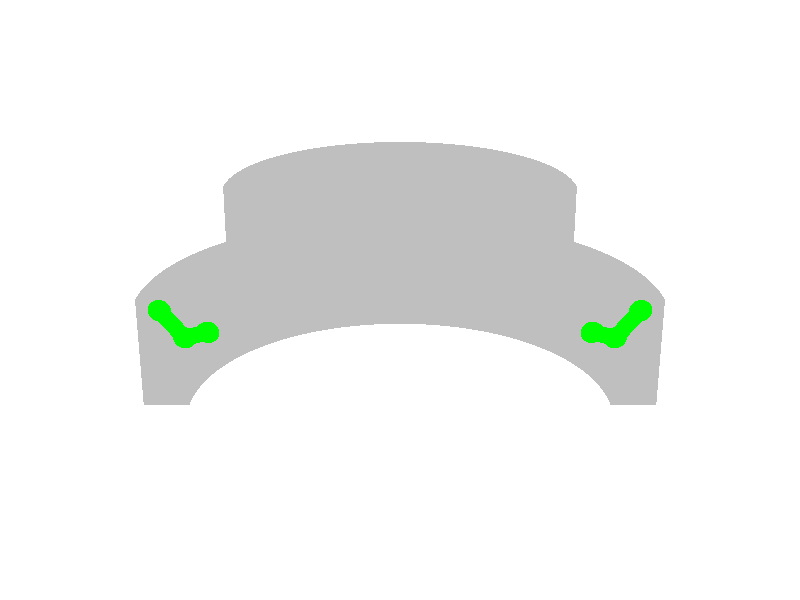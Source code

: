 camera { location <0, -100, 40> look_at 0 angle 35 }
light_source { <100, -200, -150>, 1 }
light_source { <-100, -200, 150>, 1 }
background { rgb<1,1,1> }
#declare FliGN =
sphere{<0,0,0>,1
    pigment { rgb <0,1,0> }
    finish {
       ambient .2
       diffuse .6
       }
       no_shadow
    }
#declare FliGM =
sphere{<0,0,0>,1
    pigment { rgb <0,1,0> }
    finish {
       ambient .2
       diffuse .6
       }
       no_shadow
    }
#declare FliGC =
sphere{<0,0,0>,1
    pigment { rgb <0,1,0> }
    finish {
       ambient .2
       diffuse .6
       }
       no_shadow
    }
difference{
cylinder { <0,0,0> <0,0,10> 14.5 pigment{rgbt<0.75,0.75,0.75,0.75>} }
box { <-100,0,-100> <100,-100,100> pigment{rgbt<0.75,0.75,0.75,0.75>} translate<0,0.001,0>}
}
difference{
difference{
    cylinder { <0,0,0> <0,0,-10> 22.5 pigment{rgbt<0.75,0.75,0.75,0.75>} }
merge{
    cylinder { <0,0,1> <0,0,-2> 18.5 pigment{rgbt<0.75,0.75,0.75,0.75>} }
    cylinder { <0,0,1> <0,0,-11> 15.5 pigment{rgbt<0.75,0.75,0.75,0.75>} }
    cylinder { <0,0,-5> <0,0,-11> 18.5 pigment{rgbt<0.75,0.75,0.75,0.75>} }
    }
}
box { <-100,0,-100> <100,-100,100> pigment{rgbt<0.75,0.75,0.75,0.75>} translate<0,0.001,0>}
    no_shadow
}
difference{merge{
object {FliGN translate <16.5,0.0,-3>}
object {FliGM translate <18.5,0.0,-3.5>}
object {FliGC translate <20.5,0.0,-1>}
cylinder {<16.5,0.0,-3> <18.5,0.0,-3.5> 0.75     pigment { rgb <0,1,0> }
    finish {
       ambient .2
       diffuse .6
       }
       no_shadow
 no_shadow}
cylinder {<18.5,0.0,-3.5> <20.5,0.0,-1> 0.75     pigment { rgb <0,1,0> }
    finish {
       ambient .2
       diffuse .6
       }
       no_shadow
 no_shadow}
} box { <-100,0,-100> <100,-100,100>     pigment { rgb <0,1,0> }
    finish {
       ambient .2
       diffuse .6
       }
       no_shadow
}
}

difference{merge{
object {FliGN translate <16.0205399875,3.94870846074,-3>}
object {FliGM translate <17.9624236224,4.42733978932,-3.5>}
object {FliGC translate <20.1509485435,3.76686511524,-1>}
cylinder {<16.0205399875,3.94870846074,-3> <17.9624236224,4.42733978932,-3.5> 0.75     pigment { rgb <0,1,0> }
    finish {
       ambient .2
       diffuse .6
       }
       no_shadow
 no_shadow}
cylinder {<17.9624236224,4.42733978932,-3.5> <20.1509485435,3.76686511524,-1> 0.75     pigment { rgb <0,1,0> }
    finish {
       ambient .2
       diffuse .6
       }
       no_shadow
 no_shadow}
} box { <-100,0,-100> <100,-100,100>     pigment { rgb <0,1,0> }
    finish {
       ambient .2
       diffuse .6
       }
       no_shadow
}
}

difference{merge{
object {FliGN translate <14.6100244233,7.66793233872,-3>}
object {FliGM translate <16.3809364746,8.59737868281,-3.5>}
object {FliGC translate <19.1156807028,7.40545415684,-1>}
cylinder {<14.6100244233,7.66793233872,-3> <16.3809364746,8.59737868281,-3.5> 0.75     pigment { rgb <0,1,0> }
    finish {
       ambient .2
       diffuse .6
       }
       no_shadow
 no_shadow}
cylinder {<16.3809364746,8.59737868281,-3.5> <19.1156807028,7.40545415684,-1> 0.75     pigment { rgb <0,1,0> }
    finish {
       ambient .2
       diffuse .6
       }
       no_shadow
 no_shadow}
} box { <-100,0,-100> <100,-100,100>     pigment { rgb <0,1,0> }
    finish {
       ambient .2
       diffuse .6
       }
       no_shadow
}
}

difference{merge{
object {FliGN translate <12.3504273448,10.941523861,-3>}
object {FliGM translate <13.8474488412,12.2677691775,-3.5>}
object {FliGC translate <15.149682803,13.8107606948,-1>}
cylinder {<12.3504273448,10.941523861,-3> <13.8474488412,12.2677691775,-3.5> 0.75     pigment { rgb <0,1,0> }
    finish {
       ambient .2
       diffuse .6
       }
       no_shadow
 no_shadow}
cylinder {<13.8474488412,12.2677691775,-3.5> <15.149682803,13.8107606948,-1> 0.75     pigment { rgb <0,1,0> }
    finish {
       ambient .2
       diffuse .6
       }
       no_shadow
 no_shadow}
} box { <-100,0,-100> <100,-100,100>     pigment { rgb <0,1,0> }
    finish {
       ambient .2
       diffuse .6
       }
       no_shadow
}
}

difference{merge{
object {FliGN translate <9.37306832106,13.5792337872,-3>}
object {FliGM translate <10.5091978145,15.225201519,-3.5>}
object {FliGC translate <12.3540100458,16.3593531592,-1>}
cylinder {<9.37306832106,13.5792337872,-3> <10.5091978145,15.225201519,-3.5> 0.75     pigment { rgb <0,1,0> }
    finish {
       ambient .2
       diffuse .6
       }
       no_shadow
 no_shadow}
cylinder {<10.5091978145,15.225201519,-3.5> <12.3540100458,16.3593531592,-1> 0.75     pigment { rgb <0,1,0> }
    finish {
       ambient .2
       diffuse .6
       }
       no_shadow
 no_shadow}
} box { <-100,0,-100> <100,-100,100>     pigment { rgb <0,1,0> }
    finish {
       ambient .2
       diffuse .6
       }
       no_shadow
}
}

difference{merge{
object {FliGN translate <5.8509806362,15.4277680043,-3>}
object {FliGM translate <6.56019041029,17.2978004897,-3.5>}
object {FliGC translate <9.13763629342,18.3508474728,-1>}
cylinder {<5.8509806362,15.4277680043,-3> <6.56019041029,17.2978004897,-3.5> 0.75     pigment { rgb <0,1,0> }
    finish {
       ambient .2
       diffuse .6
       }
       no_shadow
 no_shadow}
cylinder {<6.56019041029,17.2978004897,-3.5> <9.13763629342,18.3508474728,-1> 0.75     pigment { rgb <0,1,0> }
    finish {
       ambient .2
       diffuse .6
       }
       no_shadow
 no_shadow}
} box { <-100,0,-100> <100,-100,100>     pigment { rgb <0,1,0> }
    finish {
       ambient .2
       diffuse .6
       }
       no_shadow
}
}

difference{merge{
object {FliGN translate <1.98885522421,16.3796964226,-3>}
object {FliGM translate <2.22992858472,18.3651141708,-3.5>}
object {FliGC translate <1.891501369,20.412550614,-1>}
cylinder {<1.98885522421,16.3796964226,-3> <2.22992858472,18.3651141708,-3.5> 0.75     pigment { rgb <0,1,0> }
    finish {
       ambient .2
       diffuse .6
       }
       no_shadow
 no_shadow}
cylinder {<2.22992858472,18.3651141708,-3.5> <1.891501369,20.412550614,-1> 0.75     pigment { rgb <0,1,0> }
    finish {
       ambient .2
       diffuse .6
       }
       no_shadow
 no_shadow}
} box { <-100,0,-100> <100,-100,100>     pigment { rgb <0,1,0> }
    finish {
       ambient .2
       diffuse .6
       }
       no_shadow
}
}

difference{merge{
object {FliGN translate <-1.98885522421,16.3796964226,-3>}
object {FliGM translate <-2.22992858472,18.3651141708,-3.5>}
object {FliGC translate <-1.891501369,20.412550614,-1>}
cylinder {<-1.98885522421,16.3796964226,-3> <-2.22992858472,18.3651141708,-3.5> 0.75     pigment { rgb <0,1,0> }
    finish {
       ambient .2
       diffuse .6
       }
       no_shadow
 no_shadow}
cylinder {<-2.22992858472,18.3651141708,-3.5> <-1.891501369,20.412550614,-1> 0.75     pigment { rgb <0,1,0> }
    finish {
       ambient .2
       diffuse .6
       }
       no_shadow
 no_shadow}
} box { <-100,0,-100> <100,-100,100>     pigment { rgb <0,1,0> }
    finish {
       ambient .2
       diffuse .6
       }
       no_shadow
}
}

difference{merge{
object {FliGN translate <-5.8509806362,15.4277680043,-3>}
object {FliGM translate <-6.56019041029,17.2978004897,-3.5>}
object {FliGC translate <-5.61009129648,19.717425685,-1>}
cylinder {<-5.8509806362,15.4277680043,-3> <-6.56019041029,17.2978004897,-3.5> 0.75     pigment { rgb <0,1,0> }
    finish {
       ambient .2
       diffuse .6
       }
       no_shadow
 no_shadow}
cylinder {<-6.56019041029,17.2978004897,-3.5> <-5.61009129648,19.717425685,-1> 0.75     pigment { rgb <0,1,0> }
    finish {
       ambient .2
       diffuse .6
       }
       no_shadow
 no_shadow}
} box { <-100,0,-100> <100,-100,100>     pigment { rgb <0,1,0> }
    finish {
       ambient .2
       diffuse .6
       }
       no_shadow
}
}

difference{merge{
object {FliGN translate <-9.37306832106,13.5792337872,-3>}
object {FliGM translate <-10.5091978145,15.225201519,-3.5>}
object {FliGC translate <-12.3540100458,16.3593531592,-1>}
cylinder {<-9.37306832106,13.5792337872,-3> <-10.5091978145,15.225201519,-3.5> 0.75     pigment { rgb <0,1,0> }
    finish {
       ambient .2
       diffuse .6
       }
       no_shadow
 no_shadow}
cylinder {<-10.5091978145,15.225201519,-3.5> <-12.3540100458,16.3593531592,-1> 0.75     pigment { rgb <0,1,0> }
    finish {
       ambient .2
       diffuse .6
       }
       no_shadow
 no_shadow}
} box { <-100,0,-100> <100,-100,100>     pigment { rgb <0,1,0> }
    finish {
       ambient .2
       diffuse .6
       }
       no_shadow
}
}

difference{merge{
object {FliGN translate <-12.3504273448,10.941523861,-3>}
object {FliGM translate <-13.8474488412,12.2677691775,-3.5>}
object {FliGC translate <-15.149682803,13.8107606948,-1>}
cylinder {<-12.3504273448,10.941523861,-3> <-13.8474488412,12.2677691775,-3.5> 0.75     pigment { rgb <0,1,0> }
    finish {
       ambient .2
       diffuse .6
       }
       no_shadow
 no_shadow}
cylinder {<-13.8474488412,12.2677691775,-3.5> <-15.149682803,13.8107606948,-1> 0.75     pigment { rgb <0,1,0> }
    finish {
       ambient .2
       diffuse .6
       }
       no_shadow
 no_shadow}
} box { <-100,0,-100> <100,-100,100>     pigment { rgb <0,1,0> }
    finish {
       ambient .2
       diffuse .6
       }
       no_shadow
}
}

difference{merge{
object {FliGN translate <-14.6100244233,7.66793233872,-3>}
object {FliGM translate <-16.3809364746,8.59737868281,-3.5>}
object {FliGC translate <-17.4294512825,10.791859339,-1>}
cylinder {<-14.6100244233,7.66793233872,-3> <-16.3809364746,8.59737868281,-3.5> 0.75     pigment { rgb <0,1,0> }
    finish {
       ambient .2
       diffuse .6
       }
       no_shadow
 no_shadow}
cylinder {<-16.3809364746,8.59737868281,-3.5> <-17.4294512825,10.791859339,-1> 0.75     pigment { rgb <0,1,0> }
    finish {
       ambient .2
       diffuse .6
       }
       no_shadow
 no_shadow}
} box { <-100,0,-100> <100,-100,100>     pigment { rgb <0,1,0> }
    finish {
       ambient .2
       diffuse .6
       }
       no_shadow
}
}

difference{merge{
object {FliGN translate <-16.0205399875,3.94870846074,-3>}
object {FliGM translate <-17.9624236224,4.42733978932,-3.5>}
object {FliGC translate <-20.1509485435,3.76686511524,-1>}
cylinder {<-16.0205399875,3.94870846074,-3> <-17.9624236224,4.42733978932,-3.5> 0.75     pigment { rgb <0,1,0> }
    finish {
       ambient .2
       diffuse .6
       }
       no_shadow
 no_shadow}
cylinder {<-17.9624236224,4.42733978932,-3.5> <-20.1509485435,3.76686511524,-1> 0.75     pigment { rgb <0,1,0> }
    finish {
       ambient .2
       diffuse .6
       }
       no_shadow
 no_shadow}
} box { <-100,0,-100> <100,-100,100>     pigment { rgb <0,1,0> }
    finish {
       ambient .2
       diffuse .6
       }
       no_shadow
}
}

difference{merge{
object {FliGN translate <-16.5,2.02066721859e-15,-3>}
object {FliGM translate <-18.5,2.26559657842e-15,-3.5>}
object {FliGC translate <-20.5,2.51052593825e-15,-1>}
cylinder {<-16.5,2.02066721859e-15,-3> <-18.5,2.26559657842e-15,-3.5> 0.75     pigment { rgb <0,1,0> }
    finish {
       ambient .2
       diffuse .6
       }
       no_shadow
 no_shadow}
cylinder {<-18.5,2.26559657842e-15,-3.5> <-20.5,2.51052593825e-15,-1> 0.75     pigment { rgb <0,1,0> }
    finish {
       ambient .2
       diffuse .6
       }
       no_shadow
 no_shadow}
} box { <-100,0,-100> <100,-100,100>     pigment { rgb <0,1,0> }
    finish {
       ambient .2
       diffuse .6
       }
       no_shadow
}
}

difference{merge{
object {FliGN translate <-16.0205399875,-3.94870846074,-3>}
object {FliGM translate <-17.9624236224,-4.42733978932,-3.5>}
object {FliGC translate <-20.1509485435,-3.76686511524,-1>}
cylinder {<-16.0205399875,-3.94870846074,-3> <-17.9624236224,-4.42733978932,-3.5> 0.75     pigment { rgb <0,1,0> }
    finish {
       ambient .2
       diffuse .6
       }
       no_shadow
 no_shadow}
cylinder {<-17.9624236224,-4.42733978932,-3.5> <-20.1509485435,-3.76686511524,-1> 0.75     pigment { rgb <0,1,0> }
    finish {
       ambient .2
       diffuse .6
       }
       no_shadow
 no_shadow}
} box { <-100,0,-100> <100,-100,100>     pigment { rgb <0,1,0> }
    finish {
       ambient .2
       diffuse .6
       }
       no_shadow
}
}

difference{merge{
object {FliGN translate <-14.6100244233,-7.66793233872,-3>}
object {FliGM translate <-16.3809364746,-8.59737868281,-3.5>}
object {FliGC translate <-19.1156807028,-7.40545415684,-1>}
cylinder {<-14.6100244233,-7.66793233872,-3> <-16.3809364746,-8.59737868281,-3.5> 0.75     pigment { rgb <0,1,0> }
    finish {
       ambient .2
       diffuse .6
       }
       no_shadow
 no_shadow}
cylinder {<-16.3809364746,-8.59737868281,-3.5> <-19.1156807028,-7.40545415684,-1> 0.75     pigment { rgb <0,1,0> }
    finish {
       ambient .2
       diffuse .6
       }
       no_shadow
 no_shadow}
} box { <-100,0,-100> <100,-100,100>     pigment { rgb <0,1,0> }
    finish {
       ambient .2
       diffuse .6
       }
       no_shadow
}
}

difference{merge{
object {FliGN translate <-12.3504273448,-10.941523861,-3>}
object {FliGM translate <-13.8474488412,-12.2677691775,-3.5>}
object {FliGC translate <-15.149682803,-13.8107606948,-1>}
cylinder {<-12.3504273448,-10.941523861,-3> <-13.8474488412,-12.2677691775,-3.5> 0.75     pigment { rgb <0,1,0> }
    finish {
       ambient .2
       diffuse .6
       }
       no_shadow
 no_shadow}
cylinder {<-13.8474488412,-12.2677691775,-3.5> <-15.149682803,-13.8107606948,-1> 0.75     pigment { rgb <0,1,0> }
    finish {
       ambient .2
       diffuse .6
       }
       no_shadow
 no_shadow}
} box { <-100,0,-100> <100,-100,100>     pigment { rgb <0,1,0> }
    finish {
       ambient .2
       diffuse .6
       }
       no_shadow
}
}

difference{merge{
object {FliGN translate <-9.37306832106,-13.5792337872,-3>}
object {FliGM translate <-10.5091978145,-15.225201519,-3.5>}
object {FliGC translate <-12.3540100458,-16.3593531592,-1>}
cylinder {<-9.37306832106,-13.5792337872,-3> <-10.5091978145,-15.225201519,-3.5> 0.75     pigment { rgb <0,1,0> }
    finish {
       ambient .2
       diffuse .6
       }
       no_shadow
 no_shadow}
cylinder {<-10.5091978145,-15.225201519,-3.5> <-12.3540100458,-16.3593531592,-1> 0.75     pigment { rgb <0,1,0> }
    finish {
       ambient .2
       diffuse .6
       }
       no_shadow
 no_shadow}
} box { <-100,0,-100> <100,-100,100>     pigment { rgb <0,1,0> }
    finish {
       ambient .2
       diffuse .6
       }
       no_shadow
}
}

difference{merge{
object {FliGN translate <-5.8509806362,-15.4277680043,-3>}
object {FliGM translate <-6.56019041029,-17.2978004897,-3.5>}
object {FliGC translate <-9.13763629342,-18.3508474728,-1>}
cylinder {<-5.8509806362,-15.4277680043,-3> <-6.56019041029,-17.2978004897,-3.5> 0.75     pigment { rgb <0,1,0> }
    finish {
       ambient .2
       diffuse .6
       }
       no_shadow
 no_shadow}
cylinder {<-6.56019041029,-17.2978004897,-3.5> <-9.13763629342,-18.3508474728,-1> 0.75     pigment { rgb <0,1,0> }
    finish {
       ambient .2
       diffuse .6
       }
       no_shadow
 no_shadow}
} box { <-100,0,-100> <100,-100,100>     pigment { rgb <0,1,0> }
    finish {
       ambient .2
       diffuse .6
       }
       no_shadow
}
}

difference{merge{
object {FliGN translate <-1.98885522421,-16.3796964226,-3>}
object {FliGM translate <-2.22992858472,-18.3651141708,-3.5>}
object {FliGC translate <-1.891501369,-20.412550614,-1>}
cylinder {<-1.98885522421,-16.3796964226,-3> <-2.22992858472,-18.3651141708,-3.5> 0.75     pigment { rgb <0,1,0> }
    finish {
       ambient .2
       diffuse .6
       }
       no_shadow
 no_shadow}
cylinder {<-2.22992858472,-18.3651141708,-3.5> <-1.891501369,-20.412550614,-1> 0.75     pigment { rgb <0,1,0> }
    finish {
       ambient .2
       diffuse .6
       }
       no_shadow
 no_shadow}
} box { <-100,0,-100> <100,-100,100>     pigment { rgb <0,1,0> }
    finish {
       ambient .2
       diffuse .6
       }
       no_shadow
}
}

difference{merge{
object {FliGN translate <1.98885522421,-16.3796964226,-3>}
object {FliGM translate <2.22992858472,-18.3651141708,-3.5>}
object {FliGC translate <1.891501369,-20.412550614,-1>}
cylinder {<1.98885522421,-16.3796964226,-3> <2.22992858472,-18.3651141708,-3.5> 0.75     pigment { rgb <0,1,0> }
    finish {
       ambient .2
       diffuse .6
       }
       no_shadow
 no_shadow}
cylinder {<2.22992858472,-18.3651141708,-3.5> <1.891501369,-20.412550614,-1> 0.75     pigment { rgb <0,1,0> }
    finish {
       ambient .2
       diffuse .6
       }
       no_shadow
 no_shadow}
} box { <-100,0,-100> <100,-100,100>     pigment { rgb <0,1,0> }
    finish {
       ambient .2
       diffuse .6
       }
       no_shadow
}
}

difference{merge{
object {FliGN translate <5.8509806362,-15.4277680043,-3>}
object {FliGM translate <6.56019041029,-17.2978004897,-3.5>}
object {FliGC translate <5.61009129648,-19.717425685,-1>}
cylinder {<5.8509806362,-15.4277680043,-3> <6.56019041029,-17.2978004897,-3.5> 0.75     pigment { rgb <0,1,0> }
    finish {
       ambient .2
       diffuse .6
       }
       no_shadow
 no_shadow}
cylinder {<6.56019041029,-17.2978004897,-3.5> <5.61009129648,-19.717425685,-1> 0.75     pigment { rgb <0,1,0> }
    finish {
       ambient .2
       diffuse .6
       }
       no_shadow
 no_shadow}
} box { <-100,0,-100> <100,-100,100>     pigment { rgb <0,1,0> }
    finish {
       ambient .2
       diffuse .6
       }
       no_shadow
}
}

difference{merge{
object {FliGN translate <9.37306832106,-13.5792337872,-3>}
object {FliGM translate <10.5091978145,-15.225201519,-3.5>}
object {FliGC translate <12.3540100458,-16.3593531592,-1>}
cylinder {<9.37306832106,-13.5792337872,-3> <10.5091978145,-15.225201519,-3.5> 0.75     pigment { rgb <0,1,0> }
    finish {
       ambient .2
       diffuse .6
       }
       no_shadow
 no_shadow}
cylinder {<10.5091978145,-15.225201519,-3.5> <12.3540100458,-16.3593531592,-1> 0.75     pigment { rgb <0,1,0> }
    finish {
       ambient .2
       diffuse .6
       }
       no_shadow
 no_shadow}
} box { <-100,0,-100> <100,-100,100>     pigment { rgb <0,1,0> }
    finish {
       ambient .2
       diffuse .6
       }
       no_shadow
}
}

difference{merge{
object {FliGN translate <12.3504273448,-10.941523861,-3>}
object {FliGM translate <13.8474488412,-12.2677691775,-3.5>}
object {FliGC translate <15.149682803,-13.8107606948,-1>}
cylinder {<12.3504273448,-10.941523861,-3> <13.8474488412,-12.2677691775,-3.5> 0.75     pigment { rgb <0,1,0> }
    finish {
       ambient .2
       diffuse .6
       }
       no_shadow
 no_shadow}
cylinder {<13.8474488412,-12.2677691775,-3.5> <15.149682803,-13.8107606948,-1> 0.75     pigment { rgb <0,1,0> }
    finish {
       ambient .2
       diffuse .6
       }
       no_shadow
 no_shadow}
} box { <-100,0,-100> <100,-100,100>     pigment { rgb <0,1,0> }
    finish {
       ambient .2
       diffuse .6
       }
       no_shadow
}
}

difference{merge{
object {FliGN translate <14.6100244233,-7.66793233872,-3>}
object {FliGM translate <16.3809364746,-8.59737868281,-3.5>}
object {FliGC translate <17.4294512825,-10.791859339,-1>}
cylinder {<14.6100244233,-7.66793233872,-3> <16.3809364746,-8.59737868281,-3.5> 0.75     pigment { rgb <0,1,0> }
    finish {
       ambient .2
       diffuse .6
       }
       no_shadow
 no_shadow}
cylinder {<16.3809364746,-8.59737868281,-3.5> <17.4294512825,-10.791859339,-1> 0.75     pigment { rgb <0,1,0> }
    finish {
       ambient .2
       diffuse .6
       }
       no_shadow
 no_shadow}
} box { <-100,0,-100> <100,-100,100>     pigment { rgb <0,1,0> }
    finish {
       ambient .2
       diffuse .6
       }
       no_shadow
}
}

difference{merge{
object {FliGN translate <16.0205399875,-3.94870846074,-3>}
object {FliGM translate <17.9624236224,-4.42733978932,-3.5>}
object {FliGC translate <20.1509485435,-3.76686511524,-1>}
cylinder {<16.0205399875,-3.94870846074,-3> <17.9624236224,-4.42733978932,-3.5> 0.75     pigment { rgb <0,1,0> }
    finish {
       ambient .2
       diffuse .6
       }
       no_shadow
 no_shadow}
cylinder {<17.9624236224,-4.42733978932,-3.5> <20.1509485435,-3.76686511524,-1> 0.75     pigment { rgb <0,1,0> }
    finish {
       ambient .2
       diffuse .6
       }
       no_shadow
 no_shadow}
} box { <-100,0,-100> <100,-100,100>     pigment { rgb <0,1,0> }
    finish {
       ambient .2
       diffuse .6
       }
       no_shadow
}
}

